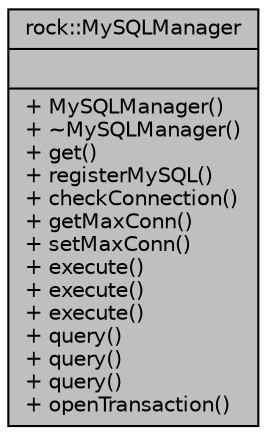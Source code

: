 digraph "rock::MySQLManager"
{
 // LATEX_PDF_SIZE
  edge [fontname="Helvetica",fontsize="10",labelfontname="Helvetica",labelfontsize="10"];
  node [fontname="Helvetica",fontsize="10",shape=record];
  Node1 [label="{rock::MySQLManager\n||+ MySQLManager()\l+ ~MySQLManager()\l+ get()\l+ registerMySQL()\l+ checkConnection()\l+ getMaxConn()\l+ setMaxConn()\l+ execute()\l+ execute()\l+ execute()\l+ query()\l+ query()\l+ query()\l+ openTransaction()\l}",height=0.2,width=0.4,color="black", fillcolor="grey75", style="filled", fontcolor="black",tooltip=" "];
}
